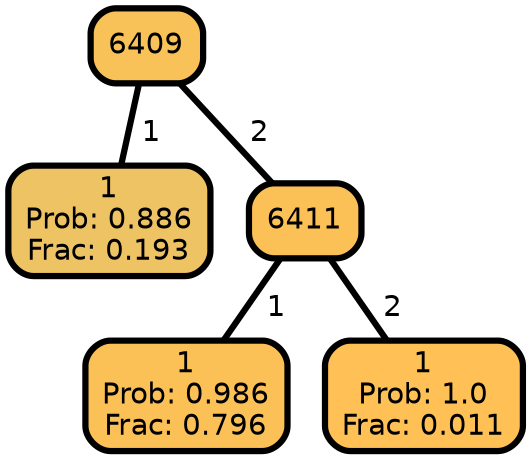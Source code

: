 graph Tree {
node [shape=box, style="filled, rounded",color="black",penwidth="3",fontcolor="black",                 fontname=helvetica] ;
graph [ranksep="0 equally", splines=straight,                 bgcolor=transparent, dpi=200] ;
edge [fontname=helvetica, color=black] ;
0 [label="1
Prob: 0.886
Frac: 0.193", fillcolor="#eec363"] ;
1 [label="6409", fillcolor="#f9c258"] ;
2 [label="1
Prob: 0.986
Frac: 0.796", fillcolor="#fcc156"] ;
3 [label="6411", fillcolor="#fcc156"] ;
4 [label="1
Prob: 1.0
Frac: 0.011", fillcolor="#ffc155"] ;
1 -- 0 [label=" 1",penwidth=3] ;
1 -- 3 [label=" 2",penwidth=3] ;
3 -- 2 [label=" 1",penwidth=3] ;
3 -- 4 [label=" 2",penwidth=3] ;
{rank = same;}}